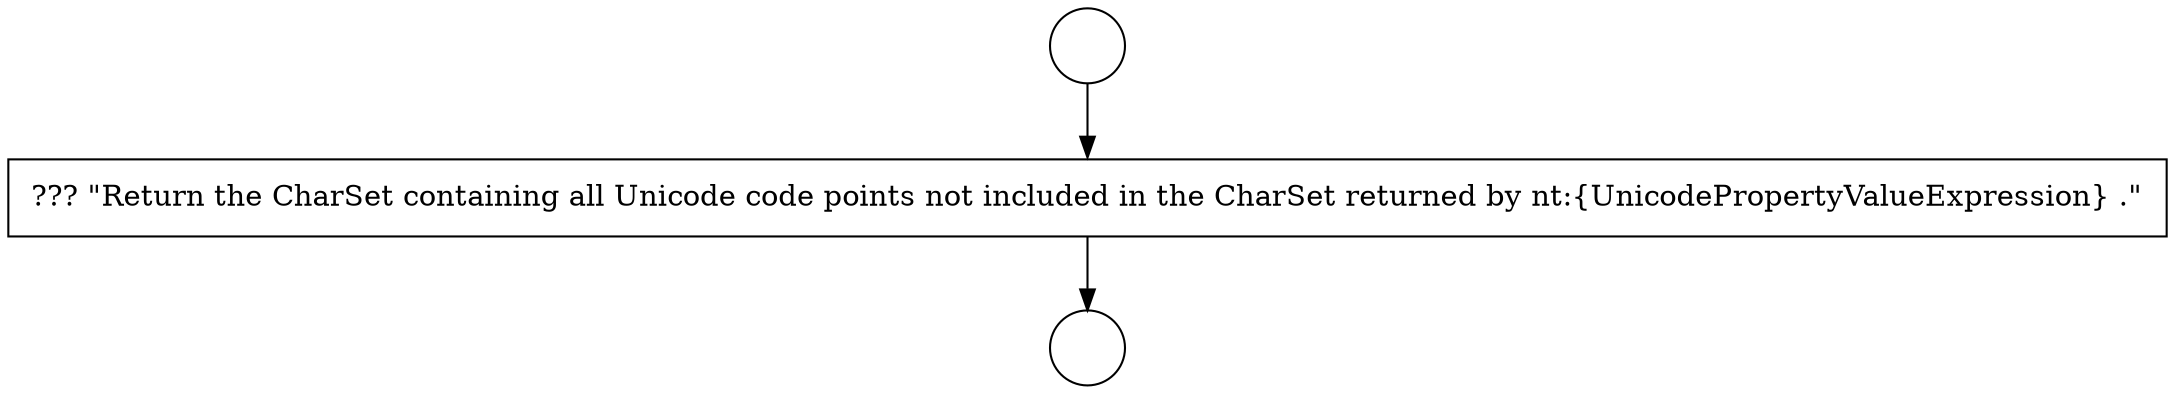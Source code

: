 digraph {
  node14874 [shape=circle label=" " color="black" fillcolor="white" style=filled]
  node14876 [shape=none, margin=0, label=<<font color="black">
    <table border="0" cellborder="1" cellspacing="0" cellpadding="10">
      <tr><td align="left">??? &quot;Return the CharSet containing all Unicode code points not included in the CharSet returned by nt:{UnicodePropertyValueExpression} .&quot;</td></tr>
    </table>
  </font>> color="black" fillcolor="white" style=filled]
  node14875 [shape=circle label=" " color="black" fillcolor="white" style=filled]
  node14874 -> node14876 [ color="black"]
  node14876 -> node14875 [ color="black"]
}
